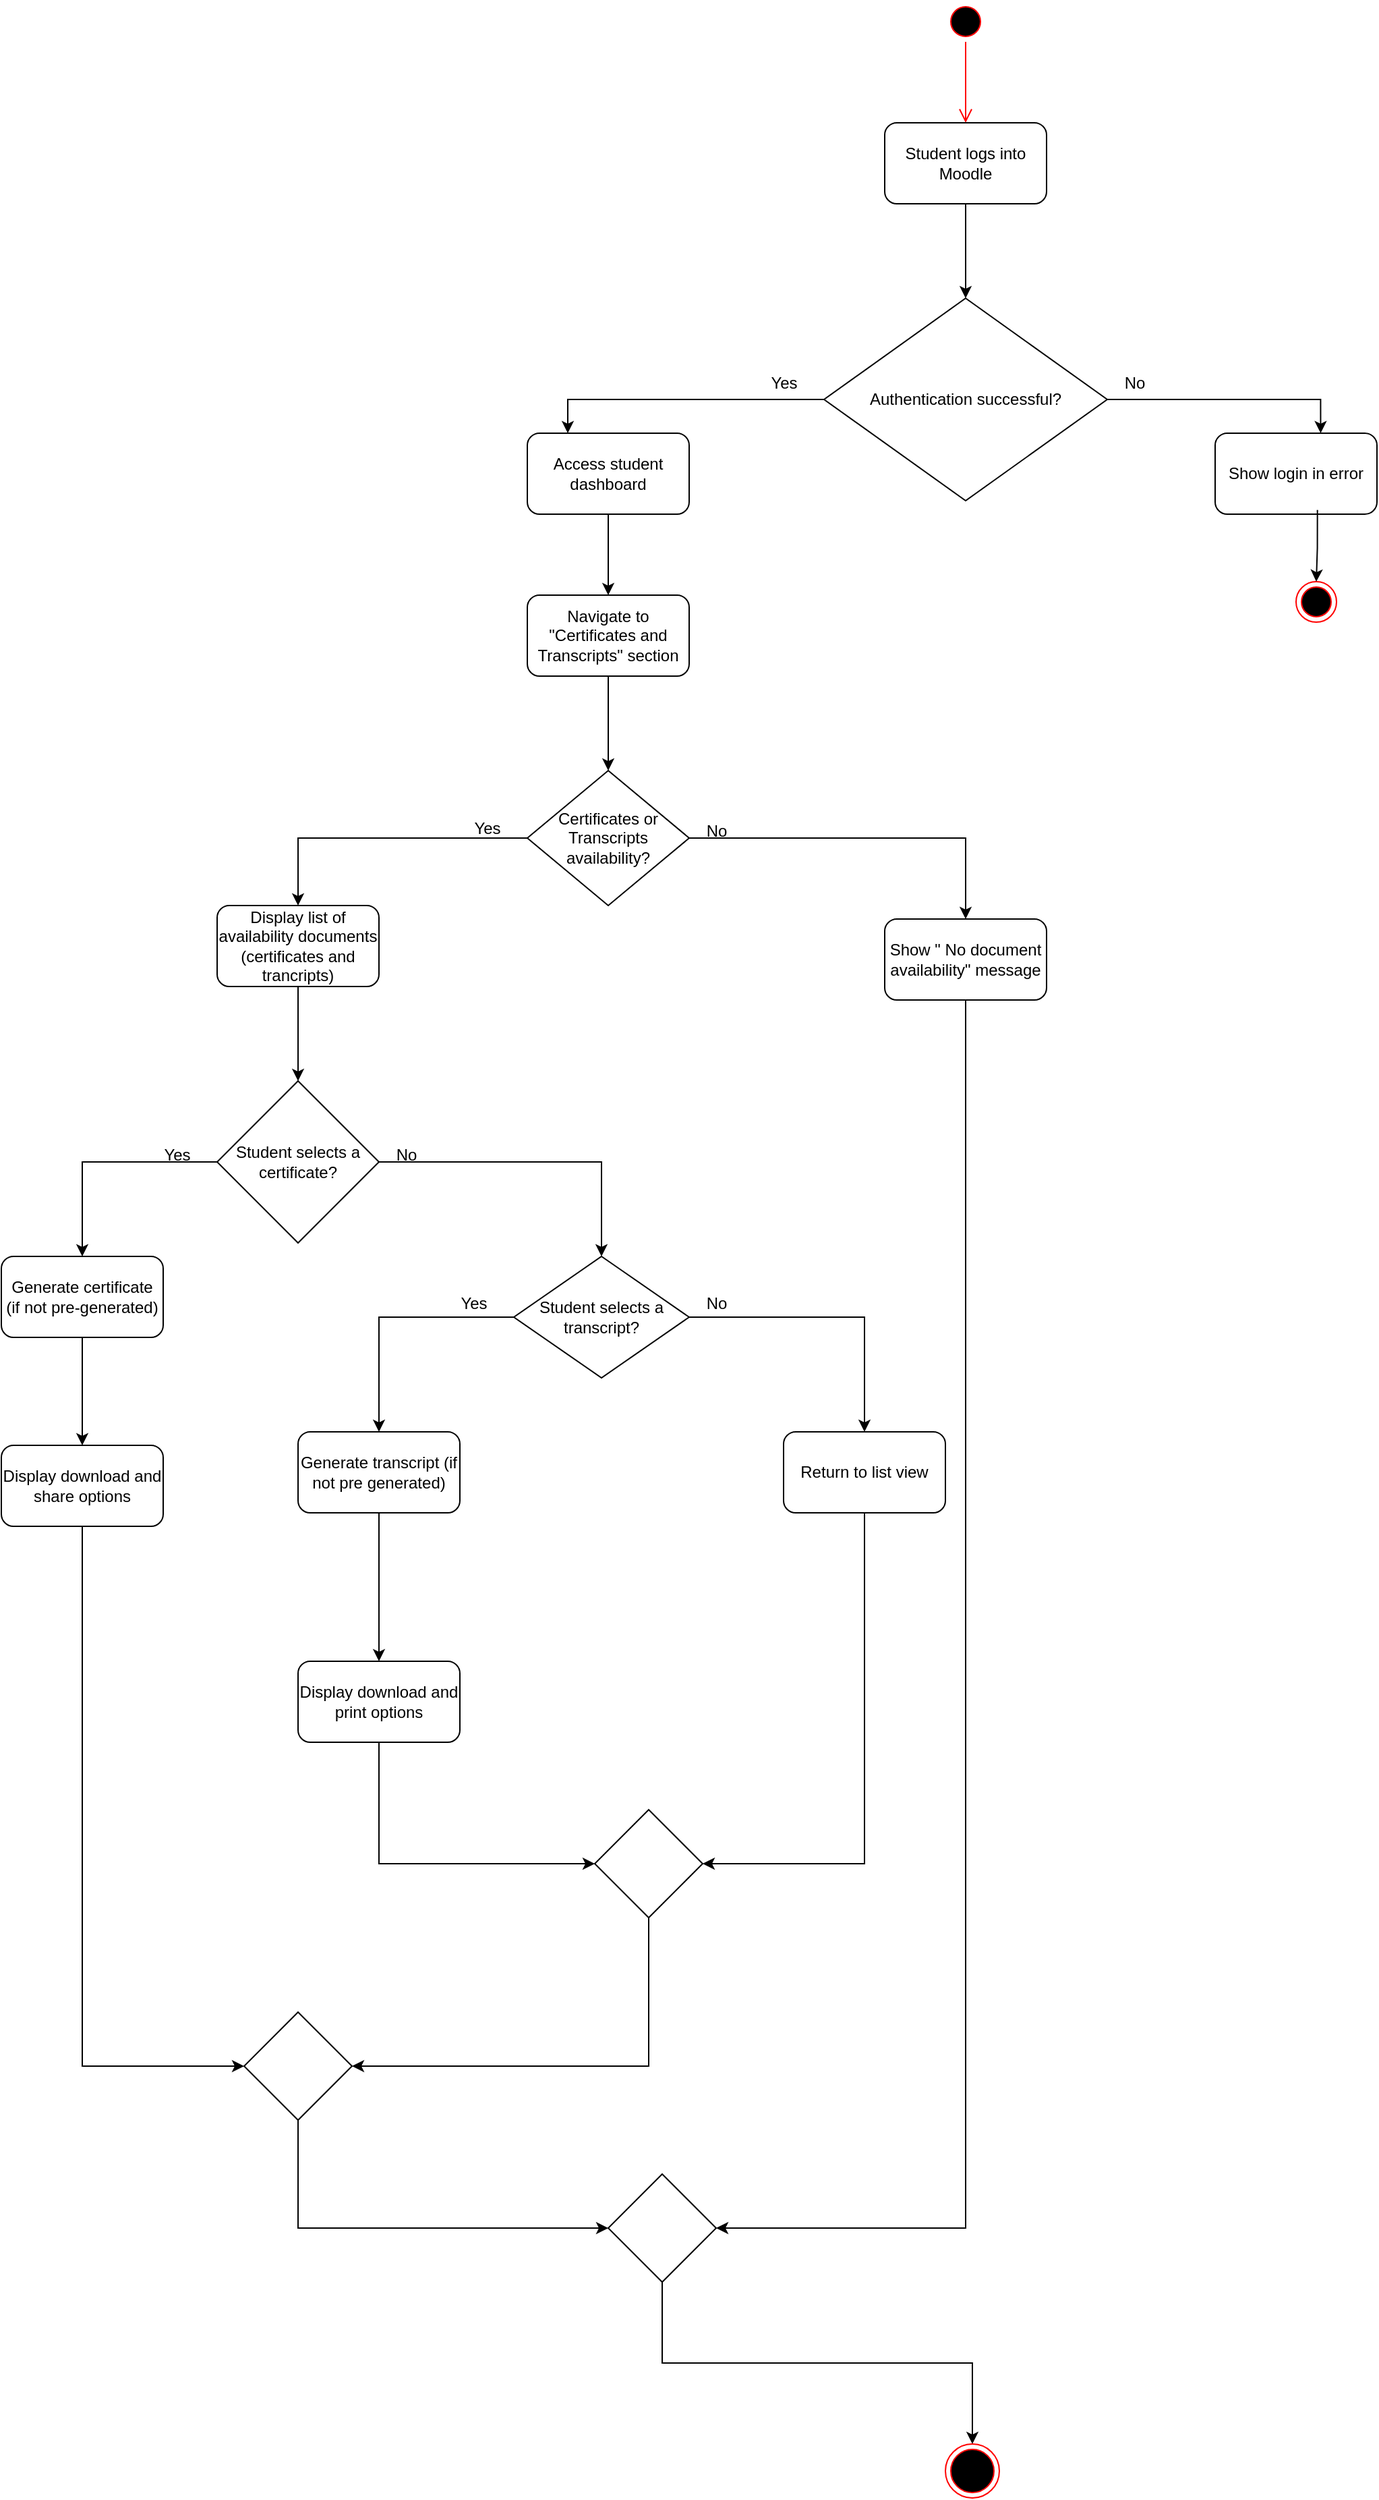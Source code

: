 <mxfile version="25.0.2">
  <diagram name="Page-1" id="2nBoL76WN2Omy7-yMfxV">
    <mxGraphModel dx="2153" dy="1533" grid="1" gridSize="10" guides="1" tooltips="1" connect="1" arrows="1" fold="1" page="1" pageScale="1" pageWidth="850" pageHeight="1100" math="0" shadow="0">
      <root>
        <mxCell id="0" />
        <mxCell id="1" parent="0" />
        <mxCell id="ArEUselNV9XBzLjaB97--1" value="" style="ellipse;html=1;shape=startState;fillColor=#000000;strokeColor=#ff0000;" vertex="1" parent="1">
          <mxGeometry x="420" y="40" width="30" height="30" as="geometry" />
        </mxCell>
        <mxCell id="ArEUselNV9XBzLjaB97--2" value="" style="edgeStyle=orthogonalEdgeStyle;html=1;verticalAlign=bottom;endArrow=open;endSize=8;strokeColor=#ff0000;rounded=0;" edge="1" source="ArEUselNV9XBzLjaB97--1" parent="1">
          <mxGeometry relative="1" as="geometry">
            <mxPoint x="435" y="130" as="targetPoint" />
          </mxGeometry>
        </mxCell>
        <mxCell id="ArEUselNV9XBzLjaB97--5" style="edgeStyle=orthogonalEdgeStyle;rounded=0;orthogonalLoop=1;jettySize=auto;html=1;exitX=0.5;exitY=1;exitDx=0;exitDy=0;entryX=0.5;entryY=0;entryDx=0;entryDy=0;" edge="1" parent="1" source="ArEUselNV9XBzLjaB97--3" target="ArEUselNV9XBzLjaB97--4">
          <mxGeometry relative="1" as="geometry" />
        </mxCell>
        <mxCell id="ArEUselNV9XBzLjaB97--3" value="Student logs into Moodle" style="rounded=1;whiteSpace=wrap;html=1;" vertex="1" parent="1">
          <mxGeometry x="375" y="130" width="120" height="60" as="geometry" />
        </mxCell>
        <mxCell id="ArEUselNV9XBzLjaB97--13" style="edgeStyle=orthogonalEdgeStyle;rounded=0;orthogonalLoop=1;jettySize=auto;html=1;exitX=0;exitY=0.5;exitDx=0;exitDy=0;entryX=0.25;entryY=0;entryDx=0;entryDy=0;" edge="1" parent="1" source="ArEUselNV9XBzLjaB97--4" target="ArEUselNV9XBzLjaB97--12">
          <mxGeometry relative="1" as="geometry" />
        </mxCell>
        <mxCell id="ArEUselNV9XBzLjaB97--4" value="Authentication successful?" style="rhombus;whiteSpace=wrap;html=1;" vertex="1" parent="1">
          <mxGeometry x="330" y="260" width="210" height="150" as="geometry" />
        </mxCell>
        <mxCell id="ArEUselNV9XBzLjaB97--6" value="Show login in error" style="rounded=1;whiteSpace=wrap;html=1;" vertex="1" parent="1">
          <mxGeometry x="620" y="360" width="120" height="60" as="geometry" />
        </mxCell>
        <mxCell id="ArEUselNV9XBzLjaB97--7" style="edgeStyle=orthogonalEdgeStyle;rounded=0;orthogonalLoop=1;jettySize=auto;html=1;entryX=0.652;entryY=0;entryDx=0;entryDy=0;entryPerimeter=0;" edge="1" parent="1" source="ArEUselNV9XBzLjaB97--4" target="ArEUselNV9XBzLjaB97--6">
          <mxGeometry relative="1" as="geometry" />
        </mxCell>
        <mxCell id="ArEUselNV9XBzLjaB97--8" value="No" style="text;html=1;align=center;verticalAlign=middle;resizable=0;points=[];autosize=1;strokeColor=none;fillColor=none;" vertex="1" parent="1">
          <mxGeometry x="540" y="308" width="40" height="30" as="geometry" />
        </mxCell>
        <mxCell id="ArEUselNV9XBzLjaB97--9" value="" style="ellipse;html=1;shape=endState;fillColor=#000000;strokeColor=#ff0000;" vertex="1" parent="1">
          <mxGeometry x="680" y="470" width="30" height="30" as="geometry" />
        </mxCell>
        <mxCell id="ArEUselNV9XBzLjaB97--11" style="edgeStyle=orthogonalEdgeStyle;rounded=0;orthogonalLoop=1;jettySize=auto;html=1;exitX=0.632;exitY=0.947;exitDx=0;exitDy=0;exitPerimeter=0;" edge="1" parent="1" source="ArEUselNV9XBzLjaB97--6" target="ArEUselNV9XBzLjaB97--9">
          <mxGeometry relative="1" as="geometry" />
        </mxCell>
        <mxCell id="ArEUselNV9XBzLjaB97--30" style="edgeStyle=orthogonalEdgeStyle;rounded=0;orthogonalLoop=1;jettySize=auto;html=1;exitX=0.5;exitY=1;exitDx=0;exitDy=0;entryX=0.5;entryY=0;entryDx=0;entryDy=0;" edge="1" parent="1" source="ArEUselNV9XBzLjaB97--12" target="ArEUselNV9XBzLjaB97--15">
          <mxGeometry relative="1" as="geometry" />
        </mxCell>
        <mxCell id="ArEUselNV9XBzLjaB97--12" value="Access student dashboard" style="rounded=1;whiteSpace=wrap;html=1;" vertex="1" parent="1">
          <mxGeometry x="110" y="360" width="120" height="60" as="geometry" />
        </mxCell>
        <mxCell id="ArEUselNV9XBzLjaB97--14" value="Yes" style="text;html=1;align=center;verticalAlign=middle;resizable=0;points=[];autosize=1;strokeColor=none;fillColor=none;" vertex="1" parent="1">
          <mxGeometry x="280" y="308" width="40" height="30" as="geometry" />
        </mxCell>
        <mxCell id="ArEUselNV9XBzLjaB97--31" style="edgeStyle=orthogonalEdgeStyle;rounded=0;orthogonalLoop=1;jettySize=auto;html=1;exitX=0.5;exitY=1;exitDx=0;exitDy=0;entryX=0.5;entryY=0;entryDx=0;entryDy=0;" edge="1" parent="1" source="ArEUselNV9XBzLjaB97--15" target="ArEUselNV9XBzLjaB97--16">
          <mxGeometry relative="1" as="geometry" />
        </mxCell>
        <mxCell id="ArEUselNV9XBzLjaB97--15" value="Navigate to &quot;Certificates and Transcripts&quot; section" style="rounded=1;whiteSpace=wrap;html=1;" vertex="1" parent="1">
          <mxGeometry x="110" y="480" width="120" height="60" as="geometry" />
        </mxCell>
        <mxCell id="ArEUselNV9XBzLjaB97--33" style="edgeStyle=orthogonalEdgeStyle;rounded=0;orthogonalLoop=1;jettySize=auto;html=1;exitX=1;exitY=0.5;exitDx=0;exitDy=0;entryX=0.5;entryY=0;entryDx=0;entryDy=0;" edge="1" parent="1" source="ArEUselNV9XBzLjaB97--16" target="ArEUselNV9XBzLjaB97--32">
          <mxGeometry relative="1" as="geometry" />
        </mxCell>
        <mxCell id="ArEUselNV9XBzLjaB97--35" style="edgeStyle=orthogonalEdgeStyle;rounded=0;orthogonalLoop=1;jettySize=auto;html=1;exitX=0;exitY=0.5;exitDx=0;exitDy=0;entryX=0.5;entryY=0;entryDx=0;entryDy=0;" edge="1" parent="1" source="ArEUselNV9XBzLjaB97--16" target="ArEUselNV9XBzLjaB97--17">
          <mxGeometry relative="1" as="geometry" />
        </mxCell>
        <mxCell id="ArEUselNV9XBzLjaB97--16" value="Certificates or Transcripts availability?" style="rhombus;whiteSpace=wrap;html=1;" vertex="1" parent="1">
          <mxGeometry x="110" y="610" width="120" height="100" as="geometry" />
        </mxCell>
        <mxCell id="ArEUselNV9XBzLjaB97--37" style="edgeStyle=orthogonalEdgeStyle;rounded=0;orthogonalLoop=1;jettySize=auto;html=1;exitX=0.5;exitY=1;exitDx=0;exitDy=0;entryX=0.5;entryY=0;entryDx=0;entryDy=0;" edge="1" parent="1" source="ArEUselNV9XBzLjaB97--17" target="ArEUselNV9XBzLjaB97--18">
          <mxGeometry relative="1" as="geometry" />
        </mxCell>
        <mxCell id="ArEUselNV9XBzLjaB97--17" value="Display list of availability documents (certificates and trancripts)" style="rounded=1;whiteSpace=wrap;html=1;" vertex="1" parent="1">
          <mxGeometry x="-120" y="710" width="120" height="60" as="geometry" />
        </mxCell>
        <mxCell id="ArEUselNV9XBzLjaB97--38" style="edgeStyle=orthogonalEdgeStyle;rounded=0;orthogonalLoop=1;jettySize=auto;html=1;exitX=0;exitY=0.5;exitDx=0;exitDy=0;entryX=0.5;entryY=0;entryDx=0;entryDy=0;" edge="1" parent="1" source="ArEUselNV9XBzLjaB97--18" target="ArEUselNV9XBzLjaB97--19">
          <mxGeometry relative="1" as="geometry" />
        </mxCell>
        <mxCell id="ArEUselNV9XBzLjaB97--39" style="edgeStyle=orthogonalEdgeStyle;rounded=0;orthogonalLoop=1;jettySize=auto;html=1;exitX=1;exitY=0.5;exitDx=0;exitDy=0;entryX=0.5;entryY=0;entryDx=0;entryDy=0;" edge="1" parent="1" source="ArEUselNV9XBzLjaB97--18" target="ArEUselNV9XBzLjaB97--22">
          <mxGeometry relative="1" as="geometry" />
        </mxCell>
        <mxCell id="ArEUselNV9XBzLjaB97--18" value="Student selects a certificate?" style="rhombus;whiteSpace=wrap;html=1;" vertex="1" parent="1">
          <mxGeometry x="-120" y="840" width="120" height="120" as="geometry" />
        </mxCell>
        <mxCell id="ArEUselNV9XBzLjaB97--44" style="edgeStyle=orthogonalEdgeStyle;rounded=0;orthogonalLoop=1;jettySize=auto;html=1;exitX=0.5;exitY=1;exitDx=0;exitDy=0;entryX=0.5;entryY=0;entryDx=0;entryDy=0;" edge="1" parent="1" source="ArEUselNV9XBzLjaB97--19" target="ArEUselNV9XBzLjaB97--20">
          <mxGeometry relative="1" as="geometry" />
        </mxCell>
        <mxCell id="ArEUselNV9XBzLjaB97--19" value="Generate certificate (if not pre-generated)" style="rounded=1;whiteSpace=wrap;html=1;" vertex="1" parent="1">
          <mxGeometry x="-280" y="970" width="120" height="60" as="geometry" />
        </mxCell>
        <mxCell id="ArEUselNV9XBzLjaB97--45" style="edgeStyle=orthogonalEdgeStyle;rounded=0;orthogonalLoop=1;jettySize=auto;html=1;exitX=0.5;exitY=1;exitDx=0;exitDy=0;entryX=0;entryY=0.5;entryDx=0;entryDy=0;" edge="1" parent="1" source="ArEUselNV9XBzLjaB97--20" target="ArEUselNV9XBzLjaB97--27">
          <mxGeometry relative="1" as="geometry" />
        </mxCell>
        <mxCell id="ArEUselNV9XBzLjaB97--20" value="Display download and share options" style="rounded=1;whiteSpace=wrap;html=1;" vertex="1" parent="1">
          <mxGeometry x="-280" y="1110" width="120" height="60" as="geometry" />
        </mxCell>
        <mxCell id="ArEUselNV9XBzLjaB97--47" style="edgeStyle=orthogonalEdgeStyle;rounded=0;orthogonalLoop=1;jettySize=auto;html=1;exitX=0;exitY=0.5;exitDx=0;exitDy=0;entryX=0.5;entryY=0;entryDx=0;entryDy=0;" edge="1" parent="1" source="ArEUselNV9XBzLjaB97--22" target="ArEUselNV9XBzLjaB97--23">
          <mxGeometry relative="1" as="geometry" />
        </mxCell>
        <mxCell id="ArEUselNV9XBzLjaB97--49" style="edgeStyle=orthogonalEdgeStyle;rounded=0;orthogonalLoop=1;jettySize=auto;html=1;exitX=1;exitY=0.5;exitDx=0;exitDy=0;entryX=0.5;entryY=0;entryDx=0;entryDy=0;" edge="1" parent="1" source="ArEUselNV9XBzLjaB97--22" target="ArEUselNV9XBzLjaB97--24">
          <mxGeometry relative="1" as="geometry" />
        </mxCell>
        <mxCell id="ArEUselNV9XBzLjaB97--22" value="Student selects a transcript?" style="rhombus;whiteSpace=wrap;html=1;" vertex="1" parent="1">
          <mxGeometry x="100" y="970" width="130" height="90" as="geometry" />
        </mxCell>
        <mxCell id="ArEUselNV9XBzLjaB97--51" style="edgeStyle=orthogonalEdgeStyle;rounded=0;orthogonalLoop=1;jettySize=auto;html=1;exitX=0.5;exitY=1;exitDx=0;exitDy=0;entryX=0.5;entryY=0;entryDx=0;entryDy=0;" edge="1" parent="1" source="ArEUselNV9XBzLjaB97--23" target="ArEUselNV9XBzLjaB97--25">
          <mxGeometry relative="1" as="geometry" />
        </mxCell>
        <mxCell id="ArEUselNV9XBzLjaB97--23" value="Generate transcript (if not pre generated)" style="rounded=1;whiteSpace=wrap;html=1;" vertex="1" parent="1">
          <mxGeometry x="-60" y="1100" width="120" height="60" as="geometry" />
        </mxCell>
        <mxCell id="ArEUselNV9XBzLjaB97--53" style="edgeStyle=orthogonalEdgeStyle;rounded=0;orthogonalLoop=1;jettySize=auto;html=1;exitX=0.5;exitY=1;exitDx=0;exitDy=0;entryX=1;entryY=0.5;entryDx=0;entryDy=0;" edge="1" parent="1" source="ArEUselNV9XBzLjaB97--24" target="ArEUselNV9XBzLjaB97--26">
          <mxGeometry relative="1" as="geometry" />
        </mxCell>
        <mxCell id="ArEUselNV9XBzLjaB97--24" value="Return to list view" style="rounded=1;whiteSpace=wrap;html=1;" vertex="1" parent="1">
          <mxGeometry x="300" y="1100" width="120" height="60" as="geometry" />
        </mxCell>
        <mxCell id="ArEUselNV9XBzLjaB97--52" style="edgeStyle=orthogonalEdgeStyle;rounded=0;orthogonalLoop=1;jettySize=auto;html=1;exitX=0.5;exitY=1;exitDx=0;exitDy=0;entryX=0;entryY=0.5;entryDx=0;entryDy=0;" edge="1" parent="1" source="ArEUselNV9XBzLjaB97--25" target="ArEUselNV9XBzLjaB97--26">
          <mxGeometry relative="1" as="geometry" />
        </mxCell>
        <mxCell id="ArEUselNV9XBzLjaB97--25" value="Display download and print options" style="rounded=1;whiteSpace=wrap;html=1;" vertex="1" parent="1">
          <mxGeometry x="-60" y="1270" width="120" height="60" as="geometry" />
        </mxCell>
        <mxCell id="ArEUselNV9XBzLjaB97--54" style="edgeStyle=orthogonalEdgeStyle;rounded=0;orthogonalLoop=1;jettySize=auto;html=1;exitX=0.5;exitY=1;exitDx=0;exitDy=0;entryX=1;entryY=0.5;entryDx=0;entryDy=0;" edge="1" parent="1" source="ArEUselNV9XBzLjaB97--26" target="ArEUselNV9XBzLjaB97--27">
          <mxGeometry relative="1" as="geometry" />
        </mxCell>
        <mxCell id="ArEUselNV9XBzLjaB97--26" value="" style="rhombus;whiteSpace=wrap;html=1;" vertex="1" parent="1">
          <mxGeometry x="160" y="1380" width="80" height="80" as="geometry" />
        </mxCell>
        <mxCell id="ArEUselNV9XBzLjaB97--46" style="edgeStyle=orthogonalEdgeStyle;rounded=0;orthogonalLoop=1;jettySize=auto;html=1;exitX=0.5;exitY=1;exitDx=0;exitDy=0;entryX=0;entryY=0.5;entryDx=0;entryDy=0;" edge="1" parent="1" source="ArEUselNV9XBzLjaB97--27" target="ArEUselNV9XBzLjaB97--28">
          <mxGeometry relative="1" as="geometry" />
        </mxCell>
        <mxCell id="ArEUselNV9XBzLjaB97--27" value="" style="rhombus;whiteSpace=wrap;html=1;" vertex="1" parent="1">
          <mxGeometry x="-100" y="1530" width="80" height="80" as="geometry" />
        </mxCell>
        <mxCell id="ArEUselNV9XBzLjaB97--56" style="edgeStyle=orthogonalEdgeStyle;rounded=0;orthogonalLoop=1;jettySize=auto;html=1;exitX=0.5;exitY=1;exitDx=0;exitDy=0;entryX=0.5;entryY=0;entryDx=0;entryDy=0;" edge="1" parent="1" source="ArEUselNV9XBzLjaB97--28" target="ArEUselNV9XBzLjaB97--29">
          <mxGeometry relative="1" as="geometry" />
        </mxCell>
        <mxCell id="ArEUselNV9XBzLjaB97--28" value="" style="rhombus;whiteSpace=wrap;html=1;" vertex="1" parent="1">
          <mxGeometry x="170" y="1650" width="80" height="80" as="geometry" />
        </mxCell>
        <mxCell id="ArEUselNV9XBzLjaB97--29" value="" style="ellipse;html=1;shape=endState;fillColor=#000000;strokeColor=#ff0000;" vertex="1" parent="1">
          <mxGeometry x="420" y="1850" width="40" height="40" as="geometry" />
        </mxCell>
        <mxCell id="ArEUselNV9XBzLjaB97--55" style="edgeStyle=orthogonalEdgeStyle;rounded=0;orthogonalLoop=1;jettySize=auto;html=1;exitX=0.5;exitY=1;exitDx=0;exitDy=0;entryX=1;entryY=0.5;entryDx=0;entryDy=0;" edge="1" parent="1" source="ArEUselNV9XBzLjaB97--32" target="ArEUselNV9XBzLjaB97--28">
          <mxGeometry relative="1" as="geometry" />
        </mxCell>
        <mxCell id="ArEUselNV9XBzLjaB97--32" value="Show &quot; No document availability&quot; message" style="rounded=1;whiteSpace=wrap;html=1;" vertex="1" parent="1">
          <mxGeometry x="375" y="720" width="120" height="60" as="geometry" />
        </mxCell>
        <mxCell id="ArEUselNV9XBzLjaB97--34" value="No" style="text;html=1;align=center;verticalAlign=middle;resizable=0;points=[];autosize=1;strokeColor=none;fillColor=none;" vertex="1" parent="1">
          <mxGeometry x="230" y="640" width="40" height="30" as="geometry" />
        </mxCell>
        <mxCell id="ArEUselNV9XBzLjaB97--36" value="Yes" style="text;html=1;align=center;verticalAlign=middle;resizable=0;points=[];autosize=1;strokeColor=none;fillColor=none;" vertex="1" parent="1">
          <mxGeometry x="60" y="638" width="40" height="30" as="geometry" />
        </mxCell>
        <mxCell id="ArEUselNV9XBzLjaB97--40" value="No" style="text;html=1;align=center;verticalAlign=middle;resizable=0;points=[];autosize=1;strokeColor=none;fillColor=none;" vertex="1" parent="1">
          <mxGeometry y="880" width="40" height="30" as="geometry" />
        </mxCell>
        <mxCell id="ArEUselNV9XBzLjaB97--41" value="Yes" style="text;html=1;align=center;verticalAlign=middle;resizable=0;points=[];autosize=1;strokeColor=none;fillColor=none;" vertex="1" parent="1">
          <mxGeometry x="-170" y="880" width="40" height="30" as="geometry" />
        </mxCell>
        <mxCell id="ArEUselNV9XBzLjaB97--48" value="Yes" style="text;html=1;align=center;verticalAlign=middle;resizable=0;points=[];autosize=1;strokeColor=none;fillColor=none;" vertex="1" parent="1">
          <mxGeometry x="50" y="990" width="40" height="30" as="geometry" />
        </mxCell>
        <mxCell id="ArEUselNV9XBzLjaB97--50" value="No" style="text;html=1;align=center;verticalAlign=middle;resizable=0;points=[];autosize=1;strokeColor=none;fillColor=none;" vertex="1" parent="1">
          <mxGeometry x="230" y="990" width="40" height="30" as="geometry" />
        </mxCell>
      </root>
    </mxGraphModel>
  </diagram>
</mxfile>
